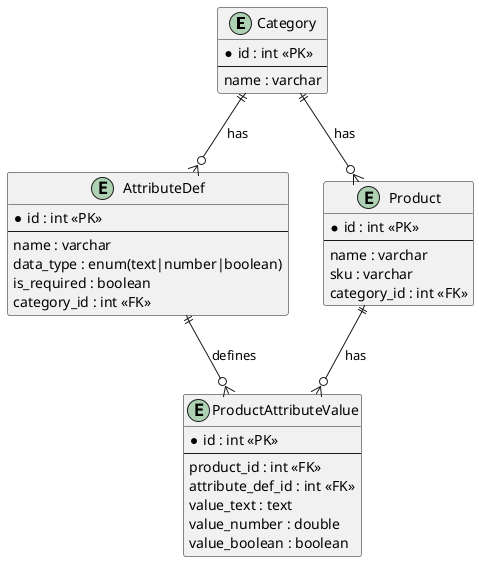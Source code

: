 @startuml
entity Category {
  * id : int <<PK>>
  --
  name : varchar
}
entity AttributeDef {
  * id : int <<PK>>
  --
  name : varchar
  data_type : enum(text|number|boolean)
  is_required : boolean
  category_id : int <<FK>>
}
entity Product {
  * id : int <<PK>>
  --
  name : varchar
  sku : varchar
  category_id : int <<FK>>
}
entity ProductAttributeValue {
  * id : int <<PK>>
  --
  product_id : int <<FK>>
  attribute_def_id : int <<FK>>
  value_text : text
  value_number : double
  value_boolean : boolean
}
Category ||--o{ AttributeDef : has
Category ||--o{ Product : has
Product ||--o{ ProductAttributeValue : has
AttributeDef ||--o{ ProductAttributeValue : defines
@enduml
